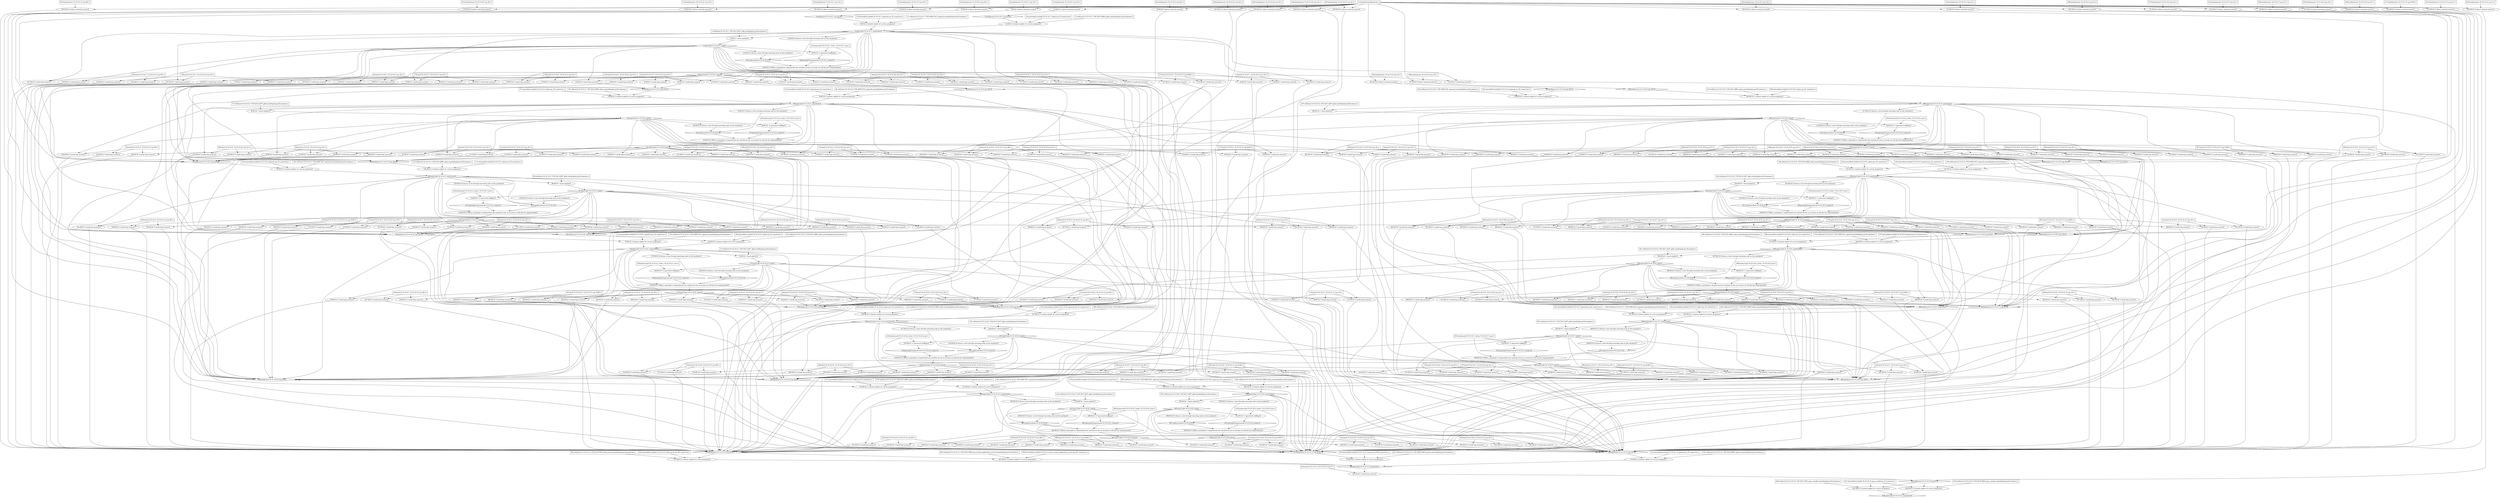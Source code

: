 digraph G {
	1 [label="1:execCode('10.10.10.1',root):0",shape=diamond];
	2 [label="2:RULE 1 (local exploit):0",shape=ellipse];
	3 [label="3:vulExists('10.10.10.1','CVE-2013-2207',glibc,localExploit,privEscalation):1",shape=box];
	4 [label="4:execCode('10.10.10.1',someUser):0",shape=diamond];
	5 [label="5:RULE 2 (remote exploit of a server program):0",shape=ellipse];
	6 [label="6:netAccess('10.10.10.1',tcp,'22'):0",shape=diamond];
	7 [label="7:RULE 6 (direct network access):0",shape=ellipse];
	8 [label="8:hacl(internet,'10.10.10.1',tcp,'22'):1",shape=box];
	9 [label="9:attackerLocated(internet):1",shape=box];
	10 [label="10:networkServiceInfo('10.10.10.1',openssh,tcp,'22',someUser):1",shape=box];
	11 [label="11:vulExists('10.10.10.1','CVE-2008-5161',openssh,remoteExploit,privEscalation):1",shape=box];
	12 [label="12:RULE 2 (remote exploit of a server program):0",shape=ellipse];
	13 [label="13:netAccess('10.10.10.1',tcp,'25'):0",shape=diamond];
	14 [label="14:RULE 6 (direct network access):0",shape=ellipse];
	15 [label="15:hacl(internet,'10.10.10.1',tcp,'25'):1",shape=box];
	16 [label="16:networkServiceInfo('10.10.10.1',safari,tcp,'25',someUser):1",shape=box];
	17 [label="17:vulExists('10.10.10.1','CVE-2015-2808',safari,remoteExploit,privEscalation):1",shape=box];
	18 [label="18:execCode('10.10.10.1',user):0",shape=diamond];
	19 [label="19:RULE 0 (When a principal is compromised any machine he has an account on will also be compromised):0",shape=ellipse];
	20 [label="20:canAccessHost('10.10.10.1'):0",shape=diamond];
	21 [label="21:RULE 8 (Access a host through executing code on the machine):0",shape=ellipse];
	22 [label="22:RULE 8 (Access a host through executing code on the machine):0",shape=ellipse];
	23 [label="23:hasAccount('10.10.10.1_victim','10.10.10.1',user):1",shape=box];
	24 [label="24:principalCompromised('10.10.10.1_victim'):0",shape=diamond];
	25 [label="25:RULE 11 (password sniffing):0",shape=ellipse];
	26 [label="26:execCode('10.10.10.13',someUser):0",shape=diamond];
	27 [label="27:RULE 2 (remote exploit of a server program):0",shape=ellipse];
	28 [label="28:netAccess('10.10.10.13',tcp,'25'):0",shape=diamond];
	29 [label="29:RULE 5 (multi-hop access):0",shape=ellipse];
	30 [label="30:hacl('10.10.10.1','10.10.10.13',tcp,'25'):1",shape=box];
	31 [label="31:RULE 5 (multi-hop access):0",shape=ellipse];
	32 [label="32:RULE 5 (multi-hop access):0",shape=ellipse];
	33 [label="33:RULE 5 (multi-hop access):0",shape=ellipse];
	34 [label="34:hacl('10.10.10.2','10.10.10.13',tcp,'25'):1",shape=box];
	35 [label="35:execCode('10.10.10.2',root):0",shape=diamond];
	36 [label="36:RULE 1 (local exploit):0",shape=ellipse];
	37 [label="37:vulExists('10.10.10.2','CVE-2013-2207',glibc,localExploit,privEscalation):1",shape=box];
	38 [label="38:execCode('10.10.10.2',someUser):0",shape=diamond];
	39 [label="39:RULE 2 (remote exploit of a server program):0",shape=ellipse];
	40 [label="40:netAccess('10.10.10.2',tcp,'22'):0",shape=diamond];
	41 [label="41:RULE 5 (multi-hop access):0",shape=ellipse];
	42 [label="42:hacl('10.10.10.1','10.10.10.2',tcp,'22'):1",shape=box];
	43 [label="43:RULE 5 (multi-hop access):0",shape=ellipse];
	44 [label="44:RULE 5 (multi-hop access):0",shape=ellipse];
	45 [label="45:RULE 6 (direct network access):0",shape=ellipse];
	46 [label="46:hacl(internet,'10.10.10.2',tcp,'22'):1",shape=box];
	47 [label="47:networkServiceInfo('10.10.10.2',openssh,tcp,'22',someUser):1",shape=box];
	48 [label="48:vulExists('10.10.10.2','CVE-2008-5161',openssh,remoteExploit,privEscalation):1",shape=box];
	49 [label="49:RULE 2 (remote exploit of a server program):0",shape=ellipse];
	50 [label="50:netAccess('10.10.10.2',tcp,'25'):0",shape=diamond];
	51 [label="51:RULE 5 (multi-hop access):0",shape=ellipse];
	52 [label="52:hacl('10.10.10.1','10.10.10.2',tcp,'25'):1",shape=box];
	53 [label="53:RULE 5 (multi-hop access):0",shape=ellipse];
	54 [label="54:RULE 5 (multi-hop access):0",shape=ellipse];
	55 [label="55:RULE 6 (direct network access):0",shape=ellipse];
	56 [label="56:hacl(internet,'10.10.10.2',tcp,'25'):1",shape=box];
	57 [label="57:networkServiceInfo('10.10.10.2',safari,tcp,'25',someUser):1",shape=box];
	58 [label="58:vulExists('10.10.10.2','CVE-2015-2808',safari,remoteExploit,privEscalation):1",shape=box];
	59 [label="59:RULE 5 (multi-hop access):0",shape=ellipse];
	60 [label="60:RULE 5 (multi-hop access):0",shape=ellipse];
	61 [label="61:execCode('10.10.10.2',user):0",shape=diamond];
	62 [label="62:RULE 0 (When a principal is compromised any machine he has an account on will also be compromised):0",shape=ellipse];
	63 [label="63:canAccessHost('10.10.10.2'):0",shape=diamond];
	64 [label="64:RULE 8 (Access a host through executing code on the machine):0",shape=ellipse];
	65 [label="65:RULE 8 (Access a host through executing code on the machine):0",shape=ellipse];
	66 [label="66:hasAccount('10.10.10.2_victim','10.10.10.2',user):1",shape=box];
	67 [label="67:principalCompromised('10.10.10.2_victim'):0",shape=diamond];
	68 [label="68:RULE 11 (password sniffing):0",shape=ellipse];
	69 [label="69:RULE 5 (multi-hop access):0",shape=ellipse];
	70 [label="70:hacl('10.10.10.21','10.10.10.13',tcp,'25'):1",shape=box];
	71 [label="71:execCode('10.10.10.21',root):0",shape=diamond];
	72 [label="72:RULE 1 (local exploit):0",shape=ellipse];
	73 [label="73:vulExists('10.10.10.21','CVE-2013-2207',glibc,localExploit,privEscalation):1",shape=box];
	74 [label="74:execCode('10.10.10.21',someUser):0",shape=diamond];
	75 [label="75:RULE 2 (remote exploit of a server program):0",shape=ellipse];
	76 [label="76:netAccess('10.10.10.21',tcp,'22'):0",shape=diamond];
	77 [label="77:RULE 5 (multi-hop access):0",shape=ellipse];
	78 [label="78:hacl('10.10.10.1','10.10.10.21',tcp,'22'):1",shape=box];
	79 [label="79:RULE 5 (multi-hop access):0",shape=ellipse];
	80 [label="80:RULE 5 (multi-hop access):0",shape=ellipse];
	81 [label="81:RULE 5 (multi-hop access):0",shape=ellipse];
	82 [label="82:hacl('10.10.10.2','10.10.10.21',tcp,'22'):1",shape=box];
	83 [label="83:RULE 5 (multi-hop access):0",shape=ellipse];
	84 [label="84:RULE 5 (multi-hop access):0",shape=ellipse];
	85 [label="85:RULE 5 (multi-hop access):0",shape=ellipse];
	86 [label="86:hacl('10.10.10.3','10.10.10.21',tcp,'22'):1",shape=box];
	87 [label="87:execCode('10.10.10.3',root):0",shape=diamond];
	88 [label="88:RULE 1 (local exploit):0",shape=ellipse];
	89 [label="89:vulExists('10.10.10.3','CVE-2013-2207',glibc,localExploit,privEscalation):1",shape=box];
	90 [label="90:execCode('10.10.10.3',someUser):0",shape=diamond];
	91 [label="91:RULE 2 (remote exploit of a server program):0",shape=ellipse];
	92 [label="92:netAccess('10.10.10.3',tcp,'22'):0",shape=diamond];
	93 [label="93:RULE 5 (multi-hop access):0",shape=ellipse];
	94 [label="94:hacl('10.10.10.1','10.10.10.3',tcp,'22'):1",shape=box];
	95 [label="95:RULE 5 (multi-hop access):0",shape=ellipse];
	96 [label="96:RULE 5 (multi-hop access):0",shape=ellipse];
	97 [label="97:RULE 5 (multi-hop access):0",shape=ellipse];
	98 [label="98:hacl('10.10.10.2','10.10.10.3',tcp,'22'):1",shape=box];
	99 [label="99:RULE 5 (multi-hop access):0",shape=ellipse];
	100 [label="100:RULE 5 (multi-hop access):0",shape=ellipse];
	101 [label="101:RULE 6 (direct network access):0",shape=ellipse];
	102 [label="102:hacl(internet,'10.10.10.3',tcp,'22'):1",shape=box];
	103 [label="103:networkServiceInfo('10.10.10.3',openssh,tcp,'22',someUser):1",shape=box];
	104 [label="104:vulExists('10.10.10.3','CVE-2008-5161',openssh,remoteExploit,privEscalation):1",shape=box];
	105 [label="105:RULE 2 (remote exploit of a server program):0",shape=ellipse];
	106 [label="106:netAccess('10.10.10.3',tcp,'25'):0",shape=diamond];
	107 [label="107:RULE 5 (multi-hop access):0",shape=ellipse];
	108 [label="108:hacl('10.10.10.1','10.10.10.3',tcp,'25'):1",shape=box];
	109 [label="109:RULE 5 (multi-hop access):0",shape=ellipse];
	110 [label="110:RULE 5 (multi-hop access):0",shape=ellipse];
	111 [label="111:RULE 5 (multi-hop access):0",shape=ellipse];
	112 [label="112:hacl('10.10.10.2','10.10.10.3',tcp,'25'):1",shape=box];
	113 [label="113:RULE 5 (multi-hop access):0",shape=ellipse];
	114 [label="114:RULE 5 (multi-hop access):0",shape=ellipse];
	115 [label="115:RULE 6 (direct network access):0",shape=ellipse];
	116 [label="116:hacl(internet,'10.10.10.3',tcp,'25'):1",shape=box];
	117 [label="117:networkServiceInfo('10.10.10.3',safari,tcp,'25',someUser):1",shape=box];
	118 [label="118:vulExists('10.10.10.3','CVE-2015-2808',safari,remoteExploit,privEscalation):1",shape=box];
	119 [label="119:RULE 5 (multi-hop access):0",shape=ellipse];
	120 [label="120:RULE 5 (multi-hop access):0",shape=ellipse];
	121 [label="121:execCode('10.10.10.3',user):0",shape=diamond];
	122 [label="122:RULE 0 (When a principal is compromised any machine he has an account on will also be compromised):0",shape=ellipse];
	123 [label="123:canAccessHost('10.10.10.3'):0",shape=diamond];
	124 [label="124:RULE 8 (Access a host through executing code on the machine):0",shape=ellipse];
	125 [label="125:RULE 8 (Access a host through executing code on the machine):0",shape=ellipse];
	126 [label="126:hasAccount('10.10.10.3_victim','10.10.10.3',user):1",shape=box];
	127 [label="127:principalCompromised('10.10.10.3_victim'):0",shape=diamond];
	128 [label="128:RULE 11 (password sniffing):0",shape=ellipse];
	129 [label="129:RULE 6 (direct network access):0",shape=ellipse];
	130 [label="130:hacl(internet,'10.10.10.21',tcp,'22'):1",shape=box];
	131 [label="131:networkServiceInfo('10.10.10.21',openssh,tcp,'22',someUser):1",shape=box];
	132 [label="132:vulExists('10.10.10.21','CVE-2008-5161',openssh,remoteExploit,privEscalation):1",shape=box];
	133 [label="133:RULE 2 (remote exploit of a server program):0",shape=ellipse];
	134 [label="134:netAccess('10.10.10.21',tcp,'25'):0",shape=diamond];
	135 [label="135:RULE 5 (multi-hop access):0",shape=ellipse];
	136 [label="136:hacl('10.10.10.1','10.10.10.21',tcp,'25'):1",shape=box];
	137 [label="137:RULE 5 (multi-hop access):0",shape=ellipse];
	138 [label="138:RULE 5 (multi-hop access):0",shape=ellipse];
	139 [label="139:RULE 5 (multi-hop access):0",shape=ellipse];
	140 [label="140:hacl('10.10.10.2','10.10.10.21',tcp,'25'):1",shape=box];
	141 [label="141:RULE 5 (multi-hop access):0",shape=ellipse];
	142 [label="142:RULE 5 (multi-hop access):0",shape=ellipse];
	143 [label="143:RULE 5 (multi-hop access):0",shape=ellipse];
	144 [label="144:hacl('10.10.10.3','10.10.10.21',tcp,'25'):1",shape=box];
	145 [label="145:RULE 5 (multi-hop access):0",shape=ellipse];
	146 [label="146:RULE 5 (multi-hop access):0",shape=ellipse];
	147 [label="147:RULE 6 (direct network access):0",shape=ellipse];
	148 [label="148:hacl(internet,'10.10.10.21',tcp,'25'):1",shape=box];
	149 [label="149:networkServiceInfo('10.10.10.21',safari,tcp,'25',someUser):1",shape=box];
	150 [label="150:vulExists('10.10.10.21','CVE-2015-2808',safari,remoteExploit,privEscalation):1",shape=box];
	151 [label="151:RULE 5 (multi-hop access):0",shape=ellipse];
	152 [label="152:RULE 5 (multi-hop access):0",shape=ellipse];
	153 [label="153:execCode('10.10.10.21',user):0",shape=diamond];
	154 [label="154:RULE 0 (When a principal is compromised any machine he has an account on will also be compromised):0",shape=ellipse];
	155 [label="155:canAccessHost('10.10.10.21'):0",shape=diamond];
	156 [label="156:RULE 8 (Access a host through executing code on the machine):0",shape=ellipse];
	157 [label="157:RULE 8 (Access a host through executing code on the machine):0",shape=ellipse];
	158 [label="158:hasAccount('10.10.10.21_victim','10.10.10.21',user):1",shape=box];
	159 [label="159:principalCompromised('10.10.10.21_victim'):0",shape=diamond];
	160 [label="160:RULE 11 (password sniffing):0",shape=ellipse];
	161 [label="161:RULE 5 (multi-hop access):0",shape=ellipse];
	162 [label="162:hacl('10.10.10.22','10.10.10.13',tcp,'25'):1",shape=box];
	163 [label="163:execCode('10.10.10.22',root):0",shape=diamond];
	164 [label="164:RULE 1 (local exploit):0",shape=ellipse];
	165 [label="165:vulExists('10.10.10.22','CVE-2013-2207',glibc,localExploit,privEscalation):1",shape=box];
	166 [label="166:execCode('10.10.10.22',someUser):0",shape=diamond];
	167 [label="167:RULE 2 (remote exploit of a server program):0",shape=ellipse];
	168 [label="168:netAccess('10.10.10.22',tcp,'22'):0",shape=diamond];
	169 [label="169:RULE 5 (multi-hop access):0",shape=ellipse];
	170 [label="170:hacl('10.10.10.1','10.10.10.22',tcp,'22'):1",shape=box];
	171 [label="171:RULE 5 (multi-hop access):0",shape=ellipse];
	172 [label="172:RULE 5 (multi-hop access):0",shape=ellipse];
	173 [label="173:RULE 5 (multi-hop access):0",shape=ellipse];
	174 [label="174:hacl('10.10.10.2','10.10.10.22',tcp,'22'):1",shape=box];
	175 [label="175:RULE 5 (multi-hop access):0",shape=ellipse];
	176 [label="176:RULE 5 (multi-hop access):0",shape=ellipse];
	177 [label="177:RULE 5 (multi-hop access):0",shape=ellipse];
	178 [label="178:hacl('10.10.10.21','10.10.10.22',tcp,'22'):1",shape=box];
	179 [label="179:RULE 5 (multi-hop access):0",shape=ellipse];
	180 [label="180:RULE 5 (multi-hop access):0",shape=ellipse];
	181 [label="181:RULE 5 (multi-hop access):0",shape=ellipse];
	182 [label="182:hacl('10.10.10.3','10.10.10.22',tcp,'22'):1",shape=box];
	183 [label="183:RULE 5 (multi-hop access):0",shape=ellipse];
	184 [label="184:RULE 5 (multi-hop access):0",shape=ellipse];
	185 [label="185:RULE 6 (direct network access):0",shape=ellipse];
	186 [label="186:hacl(internet,'10.10.10.22',tcp,'22'):1",shape=box];
	187 [label="187:networkServiceInfo('10.10.10.22',openssh,tcp,'22',someUser):1",shape=box];
	188 [label="188:vulExists('10.10.10.22','CVE-2008-5161',openssh,remoteExploit,privEscalation):1",shape=box];
	189 [label="189:RULE 2 (remote exploit of a server program):0",shape=ellipse];
	190 [label="190:netAccess('10.10.10.22',tcp,'25'):0",shape=diamond];
	191 [label="191:RULE 5 (multi-hop access):0",shape=ellipse];
	192 [label="192:hacl('10.10.10.1','10.10.10.22',tcp,'25'):1",shape=box];
	193 [label="193:RULE 5 (multi-hop access):0",shape=ellipse];
	194 [label="194:RULE 5 (multi-hop access):0",shape=ellipse];
	195 [label="195:RULE 5 (multi-hop access):0",shape=ellipse];
	196 [label="196:hacl('10.10.10.2','10.10.10.22',tcp,'25'):1",shape=box];
	197 [label="197:RULE 5 (multi-hop access):0",shape=ellipse];
	198 [label="198:RULE 5 (multi-hop access):0",shape=ellipse];
	199 [label="199:RULE 5 (multi-hop access):0",shape=ellipse];
	200 [label="200:hacl('10.10.10.21','10.10.10.22',tcp,'25'):1",shape=box];
	201 [label="201:RULE 5 (multi-hop access):0",shape=ellipse];
	202 [label="202:RULE 5 (multi-hop access):0",shape=ellipse];
	203 [label="203:RULE 5 (multi-hop access):0",shape=ellipse];
	204 [label="204:hacl('10.10.10.3','10.10.10.22',tcp,'25'):1",shape=box];
	205 [label="205:RULE 5 (multi-hop access):0",shape=ellipse];
	206 [label="206:RULE 5 (multi-hop access):0",shape=ellipse];
	207 [label="207:RULE 6 (direct network access):0",shape=ellipse];
	208 [label="208:hacl(internet,'10.10.10.22',tcp,'25'):1",shape=box];
	209 [label="209:networkServiceInfo('10.10.10.22',safari,tcp,'25',someUser):1",shape=box];
	210 [label="210:vulExists('10.10.10.22','CVE-2015-2808',safari,remoteExploit,privEscalation):1",shape=box];
	211 [label="211:RULE 5 (multi-hop access):0",shape=ellipse];
	212 [label="212:RULE 5 (multi-hop access):0",shape=ellipse];
	213 [label="213:execCode('10.10.10.22',user):0",shape=diamond];
	214 [label="214:RULE 0 (When a principal is compromised any machine he has an account on will also be compromised):0",shape=ellipse];
	215 [label="215:canAccessHost('10.10.10.22'):0",shape=diamond];
	216 [label="216:RULE 8 (Access a host through executing code on the machine):0",shape=ellipse];
	217 [label="217:RULE 8 (Access a host through executing code on the machine):0",shape=ellipse];
	218 [label="218:hasAccount('10.10.10.22_victim','10.10.10.22',user):1",shape=box];
	219 [label="219:principalCompromised('10.10.10.22_victim'):0",shape=diamond];
	220 [label="220:RULE 11 (password sniffing):0",shape=ellipse];
	221 [label="221:RULE 5 (multi-hop access):0",shape=ellipse];
	222 [label="222:hacl('10.10.10.23','10.10.10.13',tcp,'25'):1",shape=box];
	223 [label="223:execCode('10.10.10.23',root):0",shape=diamond];
	224 [label="224:RULE 1 (local exploit):0",shape=ellipse];
	225 [label="225:vulExists('10.10.10.23','CVE-2013-2207',glibc,localExploit,privEscalation):1",shape=box];
	226 [label="226:execCode('10.10.10.23',someUser):0",shape=diamond];
	227 [label="227:RULE 2 (remote exploit of a server program):0",shape=ellipse];
	228 [label="228:netAccess('10.10.10.23',tcp,'22'):0",shape=diamond];
	229 [label="229:RULE 5 (multi-hop access):0",shape=ellipse];
	230 [label="230:hacl('10.10.10.1','10.10.10.23',tcp,'22'):1",shape=box];
	231 [label="231:RULE 5 (multi-hop access):0",shape=ellipse];
	232 [label="232:RULE 5 (multi-hop access):0",shape=ellipse];
	233 [label="233:RULE 5 (multi-hop access):0",shape=ellipse];
	234 [label="234:hacl('10.10.10.2','10.10.10.23',tcp,'22'):1",shape=box];
	235 [label="235:RULE 5 (multi-hop access):0",shape=ellipse];
	236 [label="236:RULE 5 (multi-hop access):0",shape=ellipse];
	237 [label="237:RULE 5 (multi-hop access):0",shape=ellipse];
	238 [label="238:hacl('10.10.10.21','10.10.10.23',tcp,'22'):1",shape=box];
	239 [label="239:RULE 5 (multi-hop access):0",shape=ellipse];
	240 [label="240:RULE 5 (multi-hop access):0",shape=ellipse];
	241 [label="241:RULE 5 (multi-hop access):0",shape=ellipse];
	242 [label="242:hacl('10.10.10.22','10.10.10.23',tcp,'22'):1",shape=box];
	243 [label="243:RULE 5 (multi-hop access):0",shape=ellipse];
	244 [label="244:RULE 5 (multi-hop access):0",shape=ellipse];
	245 [label="245:RULE 5 (multi-hop access):0",shape=ellipse];
	246 [label="246:hacl('10.10.10.3','10.10.10.23',tcp,'22'):1",shape=box];
	247 [label="247:RULE 5 (multi-hop access):0",shape=ellipse];
	248 [label="248:RULE 5 (multi-hop access):0",shape=ellipse];
	249 [label="249:RULE 6 (direct network access):0",shape=ellipse];
	250 [label="250:hacl(internet,'10.10.10.23',tcp,'22'):1",shape=box];
	251 [label="251:networkServiceInfo('10.10.10.23',openssh,tcp,'22',someUser):1",shape=box];
	252 [label="252:vulExists('10.10.10.23','CVE-2008-5161',openssh,remoteExploit,privEscalation):1",shape=box];
	253 [label="253:RULE 2 (remote exploit of a server program):0",shape=ellipse];
	254 [label="254:netAccess('10.10.10.23',tcp,'25'):0",shape=diamond];
	255 [label="255:RULE 5 (multi-hop access):0",shape=ellipse];
	256 [label="256:hacl('10.10.10.1','10.10.10.23',tcp,'25'):1",shape=box];
	257 [label="257:RULE 5 (multi-hop access):0",shape=ellipse];
	258 [label="258:RULE 5 (multi-hop access):0",shape=ellipse];
	259 [label="259:RULE 5 (multi-hop access):0",shape=ellipse];
	260 [label="260:hacl('10.10.10.2','10.10.10.23',tcp,'25'):1",shape=box];
	261 [label="261:RULE 5 (multi-hop access):0",shape=ellipse];
	262 [label="262:RULE 5 (multi-hop access):0",shape=ellipse];
	263 [label="263:RULE 5 (multi-hop access):0",shape=ellipse];
	264 [label="264:hacl('10.10.10.21','10.10.10.23',tcp,'25'):1",shape=box];
	265 [label="265:RULE 5 (multi-hop access):0",shape=ellipse];
	266 [label="266:RULE 5 (multi-hop access):0",shape=ellipse];
	267 [label="267:RULE 5 (multi-hop access):0",shape=ellipse];
	268 [label="268:hacl('10.10.10.22','10.10.10.23',tcp,'25'):1",shape=box];
	269 [label="269:RULE 5 (multi-hop access):0",shape=ellipse];
	270 [label="270:RULE 5 (multi-hop access):0",shape=ellipse];
	271 [label="271:RULE 5 (multi-hop access):0",shape=ellipse];
	272 [label="272:hacl('10.10.10.3','10.10.10.23',tcp,'25'):1",shape=box];
	273 [label="273:RULE 5 (multi-hop access):0",shape=ellipse];
	274 [label="274:RULE 5 (multi-hop access):0",shape=ellipse];
	275 [label="275:RULE 6 (direct network access):0",shape=ellipse];
	276 [label="276:hacl(internet,'10.10.10.23',tcp,'25'):1",shape=box];
	277 [label="277:networkServiceInfo('10.10.10.23',safari,tcp,'25',someUser):1",shape=box];
	278 [label="278:vulExists('10.10.10.23','CVE-2015-2808',safari,remoteExploit,privEscalation):1",shape=box];
	279 [label="279:RULE 5 (multi-hop access):0",shape=ellipse];
	280 [label="280:RULE 5 (multi-hop access):0",shape=ellipse];
	281 [label="281:execCode('10.10.10.23',user):0",shape=diamond];
	282 [label="282:RULE 0 (When a principal is compromised any machine he has an account on will also be compromised):0",shape=ellipse];
	283 [label="283:canAccessHost('10.10.10.23'):0",shape=diamond];
	284 [label="284:RULE 8 (Access a host through executing code on the machine):0",shape=ellipse];
	285 [label="285:RULE 8 (Access a host through executing code on the machine):0",shape=ellipse];
	286 [label="286:hasAccount('10.10.10.23_victim','10.10.10.23',user):1",shape=box];
	287 [label="287:principalCompromised('10.10.10.23_victim'):0",shape=diamond];
	288 [label="288:RULE 11 (password sniffing):0",shape=ellipse];
	289 [label="289:RULE 5 (multi-hop access):0",shape=ellipse];
	290 [label="290:hacl('10.10.10.3','10.10.10.13',tcp,'25'):1",shape=box];
	291 [label="291:RULE 5 (multi-hop access):0",shape=ellipse];
	292 [label="292:RULE 5 (multi-hop access):0",shape=ellipse];
	293 [label="293:RULE 5 (multi-hop access):0",shape=ellipse];
	294 [label="294:hacl('10.10.10.4','10.10.10.13',tcp,'25'):1",shape=box];
	295 [label="295:execCode('10.10.10.4',root):0",shape=diamond];
	296 [label="296:RULE 1 (local exploit):0",shape=ellipse];
	297 [label="297:vulExists('10.10.10.4','CVE-2013-2207',glibc,localExploit,privEscalation):1",shape=box];
	298 [label="298:execCode('10.10.10.4',someUser):0",shape=diamond];
	299 [label="299:RULE 2 (remote exploit of a server program):0",shape=ellipse];
	300 [label="300:netAccess('10.10.10.4',tcp,'22'):0",shape=diamond];
	301 [label="301:RULE 6 (direct network access):0",shape=ellipse];
	302 [label="302:hacl(internet,'10.10.10.4',tcp,'22'):1",shape=box];
	303 [label="303:networkServiceInfo('10.10.10.4',openssh,tcp,'22',someUser):1",shape=box];
	304 [label="304:vulExists('10.10.10.4','CVE-2008-5161',openssh,remoteExploit,privEscalation):1",shape=box];
	305 [label="305:RULE 2 (remote exploit of a server program):0",shape=ellipse];
	306 [label="306:netAccess('10.10.10.4',tcp,'25'):0",shape=diamond];
	307 [label="307:RULE 6 (direct network access):0",shape=ellipse];
	308 [label="308:hacl(internet,'10.10.10.4',tcp,'25'):1",shape=box];
	309 [label="309:networkServiceInfo('10.10.10.4',safari,tcp,'25',someUser):1",shape=box];
	310 [label="310:vulExists('10.10.10.4','CVE-2015-2808',safari,remoteExploit,privEscalation):1",shape=box];
	311 [label="311:RULE 5 (multi-hop access):0",shape=ellipse];
	312 [label="312:RULE 5 (multi-hop access):0",shape=ellipse];
	313 [label="313:execCode('10.10.10.4',user):0",shape=diamond];
	314 [label="314:RULE 0 (When a principal is compromised any machine he has an account on will also be compromised):0",shape=ellipse];
	315 [label="315:canAccessHost('10.10.10.4'):0",shape=diamond];
	316 [label="316:RULE 8 (Access a host through executing code on the machine):0",shape=ellipse];
	317 [label="317:RULE 8 (Access a host through executing code on the machine):0",shape=ellipse];
	318 [label="318:hasAccount('10.10.10.4_victim','10.10.10.4',user):1",shape=box];
	319 [label="319:principalCompromised('10.10.10.4_victim'):0",shape=diamond];
	320 [label="320:RULE 11 (password sniffing):0",shape=ellipse];
	321 [label="321:RULE 5 (multi-hop access):0",shape=ellipse];
	322 [label="322:hacl('10.10.10.5','10.10.10.13',tcp,'25'):1",shape=box];
	323 [label="323:execCode('10.10.10.5',root):0",shape=diamond];
	324 [label="324:RULE 1 (local exploit):0",shape=ellipse];
	325 [label="325:vulExists('10.10.10.5','CVE-2013-2207',glibc,localExploit,privEscalation):1",shape=box];
	326 [label="326:execCode('10.10.10.5',someUser):0",shape=diamond];
	327 [label="327:RULE 2 (remote exploit of a server program):0",shape=ellipse];
	328 [label="328:netAccess('10.10.10.5',tcp,'22'):0",shape=diamond];
	329 [label="329:RULE 5 (multi-hop access):0",shape=ellipse];
	330 [label="330:hacl('10.10.10.4','10.10.10.5',tcp,'22'):1",shape=box];
	331 [label="331:RULE 5 (multi-hop access):0",shape=ellipse];
	332 [label="332:RULE 5 (multi-hop access):0",shape=ellipse];
	333 [label="333:RULE 6 (direct network access):0",shape=ellipse];
	334 [label="334:hacl(internet,'10.10.10.5',tcp,'22'):1",shape=box];
	335 [label="335:networkServiceInfo('10.10.10.5',openssh,tcp,'22',someUser):1",shape=box];
	336 [label="336:vulExists('10.10.10.5','CVE-2008-5161',openssh,remoteExploit,privEscalation):1",shape=box];
	337 [label="337:RULE 2 (remote exploit of a server program):0",shape=ellipse];
	338 [label="338:netAccess('10.10.10.5',tcp,'25'):0",shape=diamond];
	339 [label="339:RULE 5 (multi-hop access):0",shape=ellipse];
	340 [label="340:hacl('10.10.10.4','10.10.10.5',tcp,'25'):1",shape=box];
	341 [label="341:RULE 5 (multi-hop access):0",shape=ellipse];
	342 [label="342:RULE 5 (multi-hop access):0",shape=ellipse];
	343 [label="343:RULE 6 (direct network access):0",shape=ellipse];
	344 [label="344:hacl(internet,'10.10.10.5',tcp,'25'):1",shape=box];
	345 [label="345:networkServiceInfo('10.10.10.5',safari,tcp,'25',someUser):1",shape=box];
	346 [label="346:vulExists('10.10.10.5','CVE-2015-2808',safari,remoteExploit,privEscalation):1",shape=box];
	347 [label="347:RULE 5 (multi-hop access):0",shape=ellipse];
	348 [label="348:RULE 5 (multi-hop access):0",shape=ellipse];
	349 [label="349:execCode('10.10.10.5',user):0",shape=diamond];
	350 [label="350:RULE 0 (When a principal is compromised any machine he has an account on will also be compromised):0",shape=ellipse];
	351 [label="351:canAccessHost('10.10.10.5'):0",shape=diamond];
	352 [label="352:RULE 8 (Access a host through executing code on the machine):0",shape=ellipse];
	353 [label="353:RULE 8 (Access a host through executing code on the machine):0",shape=ellipse];
	354 [label="354:hasAccount('10.10.10.5_victim','10.10.10.5',user):1",shape=box];
	355 [label="355:principalCompromised('10.10.10.5_victim'):0",shape=diamond];
	356 [label="356:RULE 11 (password sniffing):0",shape=ellipse];
	357 [label="357:RULE 5 (multi-hop access):0",shape=ellipse];
	358 [label="358:hacl('10.10.10.6','10.10.10.13',tcp,'25'):1",shape=box];
	359 [label="359:execCode('10.10.10.6',root):0",shape=diamond];
	360 [label="360:RULE 1 (local exploit):0",shape=ellipse];
	361 [label="361:vulExists('10.10.10.6','CVE-2013-2207',glibc,localExploit,privEscalation):1",shape=box];
	362 [label="362:execCode('10.10.10.6',someUser):0",shape=diamond];
	363 [label="363:RULE 2 (remote exploit of a server program):0",shape=ellipse];
	364 [label="364:netAccess('10.10.10.6',tcp,'22'):0",shape=diamond];
	365 [label="365:RULE 5 (multi-hop access):0",shape=ellipse];
	366 [label="366:hacl('10.10.10.4','10.10.10.6',tcp,'22'):1",shape=box];
	367 [label="367:RULE 5 (multi-hop access):0",shape=ellipse];
	368 [label="368:RULE 5 (multi-hop access):0",shape=ellipse];
	369 [label="369:RULE 5 (multi-hop access):0",shape=ellipse];
	370 [label="370:hacl('10.10.10.5','10.10.10.6',tcp,'22'):1",shape=box];
	371 [label="371:RULE 5 (multi-hop access):0",shape=ellipse];
	372 [label="372:RULE 5 (multi-hop access):0",shape=ellipse];
	373 [label="373:RULE 6 (direct network access):0",shape=ellipse];
	374 [label="374:hacl(internet,'10.10.10.6',tcp,'22'):1",shape=box];
	375 [label="375:networkServiceInfo('10.10.10.6',openssh,tcp,'22',someUser):1",shape=box];
	376 [label="376:vulExists('10.10.10.6','CVE-2008-5161',openssh,remoteExploit,privEscalation):1",shape=box];
	377 [label="377:RULE 2 (remote exploit of a server program):0",shape=ellipse];
	378 [label="378:netAccess('10.10.10.6',tcp,'25'):0",shape=diamond];
	379 [label="379:RULE 5 (multi-hop access):0",shape=ellipse];
	380 [label="380:hacl('10.10.10.4','10.10.10.6',tcp,'25'):1",shape=box];
	381 [label="381:RULE 5 (multi-hop access):0",shape=ellipse];
	382 [label="382:RULE 5 (multi-hop access):0",shape=ellipse];
	383 [label="383:RULE 5 (multi-hop access):0",shape=ellipse];
	384 [label="384:hacl('10.10.10.5','10.10.10.6',tcp,'25'):1",shape=box];
	385 [label="385:RULE 5 (multi-hop access):0",shape=ellipse];
	386 [label="386:RULE 5 (multi-hop access):0",shape=ellipse];
	387 [label="387:RULE 6 (direct network access):0",shape=ellipse];
	388 [label="388:hacl(internet,'10.10.10.6',tcp,'25'):1",shape=box];
	389 [label="389:networkServiceInfo('10.10.10.6',safari,tcp,'25',someUser):1",shape=box];
	390 [label="390:vulExists('10.10.10.6','CVE-2015-2808',safari,remoteExploit,privEscalation):1",shape=box];
	391 [label="391:RULE 5 (multi-hop access):0",shape=ellipse];
	392 [label="392:RULE 5 (multi-hop access):0",shape=ellipse];
	393 [label="393:execCode('10.10.10.6',user):0",shape=diamond];
	394 [label="394:RULE 0 (When a principal is compromised any machine he has an account on will also be compromised):0",shape=ellipse];
	395 [label="395:canAccessHost('10.10.10.6'):0",shape=diamond];
	396 [label="396:RULE 8 (Access a host through executing code on the machine):0",shape=ellipse];
	397 [label="397:RULE 8 (Access a host through executing code on the machine):0",shape=ellipse];
	398 [label="398:hasAccount('10.10.10.6_victim','10.10.10.6',user):1",shape=box];
	399 [label="399:principalCompromised('10.10.10.6_victim'):0",shape=diamond];
	400 [label="400:RULE 11 (password sniffing):0",shape=ellipse];
	401 [label="401:RULE 5 (multi-hop access):0",shape=ellipse];
	402 [label="402:hacl('10.10.10.7','10.10.10.13',tcp,'25'):1",shape=box];
	403 [label="403:execCode('10.10.10.7',root):0",shape=diamond];
	404 [label="404:RULE 1 (local exploit):0",shape=ellipse];
	405 [label="405:vulExists('10.10.10.7','CVE-2013-2207',glibc,localExploit,privEscalation):1",shape=box];
	406 [label="406:execCode('10.10.10.7',someUser):0",shape=diamond];
	407 [label="407:RULE 2 (remote exploit of a server program):0",shape=ellipse];
	408 [label="408:netAccess('10.10.10.7',tcp,'22'):0",shape=diamond];
	409 [label="409:RULE 5 (multi-hop access):0",shape=ellipse];
	410 [label="410:hacl('10.10.10.4','10.10.10.7',tcp,'22'):1",shape=box];
	411 [label="411:RULE 5 (multi-hop access):0",shape=ellipse];
	412 [label="412:RULE 5 (multi-hop access):0",shape=ellipse];
	413 [label="413:RULE 5 (multi-hop access):0",shape=ellipse];
	414 [label="414:hacl('10.10.10.5','10.10.10.7',tcp,'22'):1",shape=box];
	415 [label="415:RULE 5 (multi-hop access):0",shape=ellipse];
	416 [label="416:RULE 5 (multi-hop access):0",shape=ellipse];
	417 [label="417:RULE 5 (multi-hop access):0",shape=ellipse];
	418 [label="418:hacl('10.10.10.6','10.10.10.7',tcp,'22'):1",shape=box];
	419 [label="419:RULE 5 (multi-hop access):0",shape=ellipse];
	420 [label="420:RULE 5 (multi-hop access):0",shape=ellipse];
	421 [label="421:RULE 6 (direct network access):0",shape=ellipse];
	422 [label="422:hacl(internet,'10.10.10.7',tcp,'22'):1",shape=box];
	423 [label="423:networkServiceInfo('10.10.10.7',openssh,tcp,'22',someUser):1",shape=box];
	424 [label="424:vulExists('10.10.10.7','CVE-2008-5161',openssh,remoteExploit,privEscalation):1",shape=box];
	425 [label="425:RULE 2 (remote exploit of a server program):0",shape=ellipse];
	426 [label="426:netAccess('10.10.10.7',tcp,'25'):0",shape=diamond];
	427 [label="427:RULE 5 (multi-hop access):0",shape=ellipse];
	428 [label="428:hacl('10.10.10.4','10.10.10.7',tcp,'25'):1",shape=box];
	429 [label="429:RULE 5 (multi-hop access):0",shape=ellipse];
	430 [label="430:RULE 5 (multi-hop access):0",shape=ellipse];
	431 [label="431:RULE 5 (multi-hop access):0",shape=ellipse];
	432 [label="432:hacl('10.10.10.5','10.10.10.7',tcp,'25'):1",shape=box];
	433 [label="433:RULE 5 (multi-hop access):0",shape=ellipse];
	434 [label="434:RULE 5 (multi-hop access):0",shape=ellipse];
	435 [label="435:RULE 5 (multi-hop access):0",shape=ellipse];
	436 [label="436:hacl('10.10.10.6','10.10.10.7',tcp,'25'):1",shape=box];
	437 [label="437:RULE 5 (multi-hop access):0",shape=ellipse];
	438 [label="438:RULE 5 (multi-hop access):0",shape=ellipse];
	439 [label="439:RULE 6 (direct network access):0",shape=ellipse];
	440 [label="440:hacl(internet,'10.10.10.7',tcp,'25'):1",shape=box];
	441 [label="441:networkServiceInfo('10.10.10.7',safari,tcp,'25',someUser):1",shape=box];
	442 [label="442:vulExists('10.10.10.7','CVE-2015-2808',safari,remoteExploit,privEscalation):1",shape=box];
	443 [label="443:RULE 5 (multi-hop access):0",shape=ellipse];
	444 [label="444:RULE 5 (multi-hop access):0",shape=ellipse];
	445 [label="445:execCode('10.10.10.7',user):0",shape=diamond];
	446 [label="446:RULE 0 (When a principal is compromised any machine he has an account on will also be compromised):0",shape=ellipse];
	447 [label="447:canAccessHost('10.10.10.7'):0",shape=diamond];
	448 [label="448:RULE 8 (Access a host through executing code on the machine):0",shape=ellipse];
	449 [label="449:RULE 8 (Access a host through executing code on the machine):0",shape=ellipse];
	450 [label="450:hasAccount('10.10.10.7_victim','10.10.10.7',user):1",shape=box];
	451 [label="451:principalCompromised('10.10.10.7_victim'):0",shape=diamond];
	452 [label="452:RULE 11 (password sniffing):0",shape=ellipse];
	453 [label="453:RULE 5 (multi-hop access):0",shape=ellipse];
	454 [label="454:hacl('10.10.10.8','10.10.10.13',tcp,'25'):1",shape=box];
	455 [label="455:execCode('10.10.10.8',root):0",shape=diamond];
	456 [label="456:RULE 1 (local exploit):0",shape=ellipse];
	457 [label="457:vulExists('10.10.10.8','CVE-2013-2207',glibc,localExploit,privEscalation):1",shape=box];
	458 [label="458:execCode('10.10.10.8',someUser):0",shape=diamond];
	459 [label="459:RULE 2 (remote exploit of a server program):0",shape=ellipse];
	460 [label="460:netAccess('10.10.10.8',tcp,'22'):0",shape=diamond];
	461 [label="461:RULE 5 (multi-hop access):0",shape=ellipse];
	462 [label="462:hacl('10.10.10.4','10.10.10.8',tcp,'22'):1",shape=box];
	463 [label="463:RULE 5 (multi-hop access):0",shape=ellipse];
	464 [label="464:RULE 5 (multi-hop access):0",shape=ellipse];
	465 [label="465:RULE 5 (multi-hop access):0",shape=ellipse];
	466 [label="466:hacl('10.10.10.5','10.10.10.8',tcp,'22'):1",shape=box];
	467 [label="467:RULE 5 (multi-hop access):0",shape=ellipse];
	468 [label="468:RULE 5 (multi-hop access):0",shape=ellipse];
	469 [label="469:RULE 5 (multi-hop access):0",shape=ellipse];
	470 [label="470:hacl('10.10.10.6','10.10.10.8',tcp,'22'):1",shape=box];
	471 [label="471:RULE 5 (multi-hop access):0",shape=ellipse];
	472 [label="472:RULE 5 (multi-hop access):0",shape=ellipse];
	473 [label="473:RULE 5 (multi-hop access):0",shape=ellipse];
	474 [label="474:hacl('10.10.10.7','10.10.10.8',tcp,'22'):1",shape=box];
	475 [label="475:RULE 5 (multi-hop access):0",shape=ellipse];
	476 [label="476:RULE 5 (multi-hop access):0",shape=ellipse];
	477 [label="477:RULE 6 (direct network access):0",shape=ellipse];
	478 [label="478:hacl(internet,'10.10.10.8',tcp,'22'):1",shape=box];
	479 [label="479:networkServiceInfo('10.10.10.8',openssh,tcp,'22',someUser):1",shape=box];
	480 [label="480:vulExists('10.10.10.8','CVE-2008-5161',openssh,remoteExploit,privEscalation):1",shape=box];
	481 [label="481:RULE 2 (remote exploit of a server program):0",shape=ellipse];
	482 [label="482:netAccess('10.10.10.8',tcp,'25'):0",shape=diamond];
	483 [label="483:RULE 5 (multi-hop access):0",shape=ellipse];
	484 [label="484:hacl('10.10.10.4','10.10.10.8',tcp,'25'):1",shape=box];
	485 [label="485:RULE 5 (multi-hop access):0",shape=ellipse];
	486 [label="486:RULE 5 (multi-hop access):0",shape=ellipse];
	487 [label="487:RULE 5 (multi-hop access):0",shape=ellipse];
	488 [label="488:hacl('10.10.10.5','10.10.10.8',tcp,'25'):1",shape=box];
	489 [label="489:RULE 5 (multi-hop access):0",shape=ellipse];
	490 [label="490:RULE 5 (multi-hop access):0",shape=ellipse];
	491 [label="491:RULE 5 (multi-hop access):0",shape=ellipse];
	492 [label="492:hacl('10.10.10.6','10.10.10.8',tcp,'25'):1",shape=box];
	493 [label="493:RULE 5 (multi-hop access):0",shape=ellipse];
	494 [label="494:RULE 5 (multi-hop access):0",shape=ellipse];
	495 [label="495:RULE 5 (multi-hop access):0",shape=ellipse];
	496 [label="496:hacl('10.10.10.7','10.10.10.8',tcp,'25'):1",shape=box];
	497 [label="497:RULE 5 (multi-hop access):0",shape=ellipse];
	498 [label="498:RULE 5 (multi-hop access):0",shape=ellipse];
	499 [label="499:RULE 6 (direct network access):0",shape=ellipse];
	500 [label="500:hacl(internet,'10.10.10.8',tcp,'25'):1",shape=box];
	501 [label="501:networkServiceInfo('10.10.10.8',safari,tcp,'25',someUser):1",shape=box];
	502 [label="502:vulExists('10.10.10.8','CVE-2015-2808',safari,remoteExploit,privEscalation):1",shape=box];
	503 [label="503:RULE 5 (multi-hop access):0",shape=ellipse];
	504 [label="504:RULE 5 (multi-hop access):0",shape=ellipse];
	505 [label="505:execCode('10.10.10.8',user):0",shape=diamond];
	506 [label="506:RULE 0 (When a principal is compromised any machine he has an account on will also be compromised):0",shape=ellipse];
	507 [label="507:canAccessHost('10.10.10.8'):0",shape=diamond];
	508 [label="508:RULE 8 (Access a host through executing code on the machine):0",shape=ellipse];
	509 [label="509:RULE 8 (Access a host through executing code on the machine):0",shape=ellipse];
	510 [label="510:hasAccount('10.10.10.8_victim','10.10.10.8',user):1",shape=box];
	511 [label="511:principalCompromised('10.10.10.8_victim'):0",shape=diamond];
	512 [label="512:RULE 11 (password sniffing):0",shape=ellipse];
	513 [label="513:RULE 6 (direct network access):0",shape=ellipse];
	514 [label="514:hacl(internet,'10.10.10.13',tcp,'25'):1",shape=box];
	515 [label="515:networkServiceInfo('10.10.10.13',openssl,tcp,'25',someUser):1",shape=box];
	516 [label="516:vulExists('10.10.10.13','CVE-2016-0800',openssl,remoteExploit,privEscalation):1",shape=box];
	517 [label="517:RULE 2 (remote exploit of a server program):0",shape=ellipse];
	518 [label="518:netAccess('10.10.10.13',tcp,'80'):0",shape=diamond];
	519 [label="519:RULE 5 (multi-hop access):0",shape=ellipse];
	520 [label="520:hacl('10.10.10.1','10.10.10.13',tcp,'80'):1",shape=box];
	521 [label="521:RULE 5 (multi-hop access):0",shape=ellipse];
	522 [label="522:RULE 5 (multi-hop access):0",shape=ellipse];
	523 [label="523:RULE 5 (multi-hop access):0",shape=ellipse];
	524 [label="524:hacl('10.10.10.2','10.10.10.13',tcp,'80'):1",shape=box];
	525 [label="525:RULE 5 (multi-hop access):0",shape=ellipse];
	526 [label="526:RULE 5 (multi-hop access):0",shape=ellipse];
	527 [label="527:RULE 5 (multi-hop access):0",shape=ellipse];
	528 [label="528:hacl('10.10.10.21','10.10.10.13',tcp,'80'):1",shape=box];
	529 [label="529:RULE 5 (multi-hop access):0",shape=ellipse];
	530 [label="530:RULE 5 (multi-hop access):0",shape=ellipse];
	531 [label="531:RULE 5 (multi-hop access):0",shape=ellipse];
	532 [label="532:hacl('10.10.10.22','10.10.10.13',tcp,'80'):1",shape=box];
	533 [label="533:RULE 5 (multi-hop access):0",shape=ellipse];
	534 [label="534:RULE 5 (multi-hop access):0",shape=ellipse];
	535 [label="535:RULE 5 (multi-hop access):0",shape=ellipse];
	536 [label="536:hacl('10.10.10.23','10.10.10.13',tcp,'80'):1",shape=box];
	537 [label="537:RULE 5 (multi-hop access):0",shape=ellipse];
	538 [label="538:RULE 5 (multi-hop access):0",shape=ellipse];
	539 [label="539:RULE 5 (multi-hop access):0",shape=ellipse];
	540 [label="540:hacl('10.10.10.3','10.10.10.13',tcp,'80'):1",shape=box];
	541 [label="541:RULE 5 (multi-hop access):0",shape=ellipse];
	542 [label="542:RULE 5 (multi-hop access):0",shape=ellipse];
	543 [label="543:RULE 5 (multi-hop access):0",shape=ellipse];
	544 [label="544:hacl('10.10.10.4','10.10.10.13',tcp,'80'):1",shape=box];
	545 [label="545:RULE 5 (multi-hop access):0",shape=ellipse];
	546 [label="546:RULE 5 (multi-hop access):0",shape=ellipse];
	547 [label="547:RULE 5 (multi-hop access):0",shape=ellipse];
	548 [label="548:hacl('10.10.10.5','10.10.10.13',tcp,'80'):1",shape=box];
	549 [label="549:RULE 5 (multi-hop access):0",shape=ellipse];
	550 [label="550:RULE 5 (multi-hop access):0",shape=ellipse];
	551 [label="551:RULE 5 (multi-hop access):0",shape=ellipse];
	552 [label="552:hacl('10.10.10.6','10.10.10.13',tcp,'80'):1",shape=box];
	553 [label="553:RULE 5 (multi-hop access):0",shape=ellipse];
	554 [label="554:RULE 5 (multi-hop access):0",shape=ellipse];
	555 [label="555:RULE 5 (multi-hop access):0",shape=ellipse];
	556 [label="556:hacl('10.10.10.7','10.10.10.13',tcp,'80'):1",shape=box];
	557 [label="557:RULE 5 (multi-hop access):0",shape=ellipse];
	558 [label="558:RULE 5 (multi-hop access):0",shape=ellipse];
	559 [label="559:RULE 5 (multi-hop access):0",shape=ellipse];
	560 [label="560:hacl('10.10.10.8','10.10.10.13',tcp,'80'):1",shape=box];
	561 [label="561:RULE 5 (multi-hop access):0",shape=ellipse];
	562 [label="562:RULE 5 (multi-hop access):0",shape=ellipse];
	563 [label="563:RULE 6 (direct network access):0",shape=ellipse];
	564 [label="564:hacl(internet,'10.10.10.13',tcp,'80'):1",shape=box];
	565 [label="565:networkServiceInfo('10.10.10.13',http_server,tcp,'80',someUser):1",shape=box];
	566 [label="566:vulExists('10.10.10.13','CVE-2012-0053',http_server,remoteExploit,privEscalation):1",shape=box];
	567 [label="567:RULE 2 (remote exploit of a server program):0",shape=ellipse];
	568 [label="568:networkServiceInfo('10.10.10.13',java_system_application_server,tcp,'80',someUser):1",shape=box];
	569 [label="569:vulExists('10.10.10.13','CVE-2010-0386',java_system_application_server,remoteExploit,privEscalation):1",shape=box];
	570 [label="570:RULE 2 (remote exploit of a server program):0",shape=ellipse];
	571 [label="571:netAccess('10.10.10.13',tcp,'8180'):0",shape=diamond];
	572 [label="572:RULE 5 (multi-hop access):0",shape=ellipse];
	573 [label="573:hacl('10.10.10.1','10.10.10.13',tcp,'8180'):1",shape=box];
	574 [label="574:RULE 5 (multi-hop access):0",shape=ellipse];
	575 [label="575:RULE 5 (multi-hop access):0",shape=ellipse];
	576 [label="576:RULE 5 (multi-hop access):0",shape=ellipse];
	577 [label="577:hacl('10.10.10.2','10.10.10.13',tcp,'8180'):1",shape=box];
	578 [label="578:RULE 5 (multi-hop access):0",shape=ellipse];
	579 [label="579:RULE 5 (multi-hop access):0",shape=ellipse];
	580 [label="580:RULE 5 (multi-hop access):0",shape=ellipse];
	581 [label="581:hacl('10.10.10.21','10.10.10.13',tcp,'8180'):1",shape=box];
	582 [label="582:RULE 5 (multi-hop access):0",shape=ellipse];
	583 [label="583:RULE 5 (multi-hop access):0",shape=ellipse];
	584 [label="584:RULE 5 (multi-hop access):0",shape=ellipse];
	585 [label="585:hacl('10.10.10.22','10.10.10.13',tcp,'8180'):1",shape=box];
	586 [label="586:RULE 5 (multi-hop access):0",shape=ellipse];
	587 [label="587:RULE 5 (multi-hop access):0",shape=ellipse];
	588 [label="588:RULE 5 (multi-hop access):0",shape=ellipse];
	589 [label="589:hacl('10.10.10.23','10.10.10.13',tcp,'8180'):1",shape=box];
	590 [label="590:RULE 5 (multi-hop access):0",shape=ellipse];
	591 [label="591:RULE 5 (multi-hop access):0",shape=ellipse];
	592 [label="592:RULE 5 (multi-hop access):0",shape=ellipse];
	593 [label="593:hacl('10.10.10.3','10.10.10.13',tcp,'8180'):1",shape=box];
	594 [label="594:RULE 5 (multi-hop access):0",shape=ellipse];
	595 [label="595:RULE 5 (multi-hop access):0",shape=ellipse];
	596 [label="596:RULE 5 (multi-hop access):0",shape=ellipse];
	597 [label="597:hacl('10.10.10.4','10.10.10.13',tcp,'8180'):1",shape=box];
	598 [label="598:RULE 5 (multi-hop access):0",shape=ellipse];
	599 [label="599:RULE 5 (multi-hop access):0",shape=ellipse];
	600 [label="600:RULE 5 (multi-hop access):0",shape=ellipse];
	601 [label="601:hacl('10.10.10.5','10.10.10.13',tcp,'8180'):1",shape=box];
	602 [label="602:RULE 5 (multi-hop access):0",shape=ellipse];
	603 [label="603:RULE 5 (multi-hop access):0",shape=ellipse];
	604 [label="604:RULE 5 (multi-hop access):0",shape=ellipse];
	605 [label="605:hacl('10.10.10.6','10.10.10.13',tcp,'8180'):1",shape=box];
	606 [label="606:RULE 5 (multi-hop access):0",shape=ellipse];
	607 [label="607:RULE 5 (multi-hop access):0",shape=ellipse];
	608 [label="608:RULE 5 (multi-hop access):0",shape=ellipse];
	609 [label="609:hacl('10.10.10.7','10.10.10.13',tcp,'8180'):1",shape=box];
	610 [label="610:RULE 5 (multi-hop access):0",shape=ellipse];
	611 [label="611:RULE 5 (multi-hop access):0",shape=ellipse];
	612 [label="612:RULE 5 (multi-hop access):0",shape=ellipse];
	613 [label="613:hacl('10.10.10.8','10.10.10.13',tcp,'8180'):1",shape=box];
	614 [label="614:RULE 5 (multi-hop access):0",shape=ellipse];
	615 [label="615:RULE 5 (multi-hop access):0",shape=ellipse];
	616 [label="616:RULE 6 (direct network access):0",shape=ellipse];
	617 [label="617:hacl(internet,'10.10.10.13',tcp,'8180'):1",shape=box];
	618 [label="618:networkServiceInfo('10.10.10.13',tomcat,tcp,'8180',someUser):1",shape=box];
	619 [label="619:vulExists('10.10.10.13','CVE-2009-3548',tomcat,remoteExploit,privEscalation):1",shape=box];
	620 [label="620:execCode('10.10.10.14',someUser):0",shape=diamond];
	621 [label="621:RULE 2 (remote exploit of a server program):0",shape=ellipse];
	622 [label="622:netAccess('10.10.10.14',tcp,'0'):0",shape=diamond];
	623 [label="623:RULE 5 (multi-hop access):0",shape=ellipse];
	624 [label="624:hacl('10.10.10.13','10.10.10.14',tcp,'0'):1",shape=box];
	625 [label="625:RULE 6 (direct network access):0",shape=ellipse];
	626 [label="626:hacl(internet,'10.10.10.14',tcp,'0'):1",shape=box];
	627 [label="627:networkServiceInfo('10.10.10.14',pam_userdb,tcp,'0',someUser):1",shape=box];
	628 [label="628:vulExists('10.10.10.14','CVE-2013-7041',pam_userdb,remoteExploit,privEscalation):1",shape=box];
	629 [label="629:RULE 2 (remote exploit of a server program):0",shape=ellipse];
	630 [label="630:vulExists('10.10.10.14','CVE-2016-6662',pam_userdb,remoteExploit,privEscalation):1",shape=box];
	3 -> 	2;
	8 -> 	7;
	9 -> 	7;
	7 -> 	6;
	6 -> 	5;
	10 -> 	5;
	11 -> 	5;
	5 -> 	4;
	15 -> 	14;
	9 -> 	14;
	14 -> 	13;
	13 -> 	12;
	16 -> 	12;
	17 -> 	12;
	12 -> 	4;
	4 -> 	2;
	2 -> 	1;
	1 -> 	21;
	21 -> 	20;
	4 -> 	22;
	22 -> 	20;
	20 -> 	19;
	23 -> 	19;
	1 -> 	25;
	23 -> 	25;
	25 -> 	24;
	24 -> 	19;
	19 -> 	18;
	30 -> 	29;
	1 -> 	29;
	29 -> 	28;
	30 -> 	31;
	4 -> 	31;
	31 -> 	28;
	30 -> 	32;
	18 -> 	32;
	32 -> 	28;
	34 -> 	33;
	37 -> 	36;
	42 -> 	41;
	1 -> 	41;
	41 -> 	40;
	42 -> 	43;
	4 -> 	43;
	43 -> 	40;
	42 -> 	44;
	18 -> 	44;
	44 -> 	40;
	46 -> 	45;
	9 -> 	45;
	45 -> 	40;
	40 -> 	39;
	47 -> 	39;
	48 -> 	39;
	39 -> 	38;
	52 -> 	51;
	1 -> 	51;
	51 -> 	50;
	52 -> 	53;
	4 -> 	53;
	53 -> 	50;
	52 -> 	54;
	18 -> 	54;
	54 -> 	50;
	56 -> 	55;
	9 -> 	55;
	55 -> 	50;
	50 -> 	49;
	57 -> 	49;
	58 -> 	49;
	49 -> 	38;
	38 -> 	36;
	36 -> 	35;
	35 -> 	33;
	33 -> 	28;
	34 -> 	59;
	38 -> 	59;
	59 -> 	28;
	34 -> 	60;
	35 -> 	64;
	64 -> 	63;
	38 -> 	65;
	65 -> 	63;
	63 -> 	62;
	66 -> 	62;
	35 -> 	68;
	66 -> 	68;
	68 -> 	67;
	67 -> 	62;
	62 -> 	61;
	61 -> 	60;
	60 -> 	28;
	70 -> 	69;
	73 -> 	72;
	78 -> 	77;
	1 -> 	77;
	77 -> 	76;
	78 -> 	79;
	4 -> 	79;
	79 -> 	76;
	78 -> 	80;
	18 -> 	80;
	80 -> 	76;
	82 -> 	81;
	35 -> 	81;
	81 -> 	76;
	82 -> 	83;
	38 -> 	83;
	83 -> 	76;
	82 -> 	84;
	61 -> 	84;
	84 -> 	76;
	86 -> 	85;
	89 -> 	88;
	94 -> 	93;
	1 -> 	93;
	93 -> 	92;
	94 -> 	95;
	4 -> 	95;
	95 -> 	92;
	94 -> 	96;
	18 -> 	96;
	96 -> 	92;
	98 -> 	97;
	35 -> 	97;
	97 -> 	92;
	98 -> 	99;
	38 -> 	99;
	99 -> 	92;
	98 -> 	100;
	61 -> 	100;
	100 -> 	92;
	102 -> 	101;
	9 -> 	101;
	101 -> 	92;
	92 -> 	91;
	103 -> 	91;
	104 -> 	91;
	91 -> 	90;
	108 -> 	107;
	1 -> 	107;
	107 -> 	106;
	108 -> 	109;
	4 -> 	109;
	109 -> 	106;
	108 -> 	110;
	18 -> 	110;
	110 -> 	106;
	112 -> 	111;
	35 -> 	111;
	111 -> 	106;
	112 -> 	113;
	38 -> 	113;
	113 -> 	106;
	112 -> 	114;
	61 -> 	114;
	114 -> 	106;
	116 -> 	115;
	9 -> 	115;
	115 -> 	106;
	106 -> 	105;
	117 -> 	105;
	118 -> 	105;
	105 -> 	90;
	90 -> 	88;
	88 -> 	87;
	87 -> 	85;
	85 -> 	76;
	86 -> 	119;
	90 -> 	119;
	119 -> 	76;
	86 -> 	120;
	87 -> 	124;
	124 -> 	123;
	90 -> 	125;
	125 -> 	123;
	123 -> 	122;
	126 -> 	122;
	87 -> 	128;
	126 -> 	128;
	128 -> 	127;
	127 -> 	122;
	122 -> 	121;
	121 -> 	120;
	120 -> 	76;
	130 -> 	129;
	9 -> 	129;
	129 -> 	76;
	76 -> 	75;
	131 -> 	75;
	132 -> 	75;
	75 -> 	74;
	136 -> 	135;
	1 -> 	135;
	135 -> 	134;
	136 -> 	137;
	4 -> 	137;
	137 -> 	134;
	136 -> 	138;
	18 -> 	138;
	138 -> 	134;
	140 -> 	139;
	35 -> 	139;
	139 -> 	134;
	140 -> 	141;
	38 -> 	141;
	141 -> 	134;
	140 -> 	142;
	61 -> 	142;
	142 -> 	134;
	144 -> 	143;
	87 -> 	143;
	143 -> 	134;
	144 -> 	145;
	90 -> 	145;
	145 -> 	134;
	144 -> 	146;
	121 -> 	146;
	146 -> 	134;
	148 -> 	147;
	9 -> 	147;
	147 -> 	134;
	134 -> 	133;
	149 -> 	133;
	150 -> 	133;
	133 -> 	74;
	74 -> 	72;
	72 -> 	71;
	71 -> 	69;
	69 -> 	28;
	70 -> 	151;
	74 -> 	151;
	151 -> 	28;
	70 -> 	152;
	71 -> 	156;
	156 -> 	155;
	74 -> 	157;
	157 -> 	155;
	155 -> 	154;
	158 -> 	154;
	71 -> 	160;
	158 -> 	160;
	160 -> 	159;
	159 -> 	154;
	154 -> 	153;
	153 -> 	152;
	152 -> 	28;
	162 -> 	161;
	165 -> 	164;
	170 -> 	169;
	1 -> 	169;
	169 -> 	168;
	170 -> 	171;
	4 -> 	171;
	171 -> 	168;
	170 -> 	172;
	18 -> 	172;
	172 -> 	168;
	174 -> 	173;
	35 -> 	173;
	173 -> 	168;
	174 -> 	175;
	38 -> 	175;
	175 -> 	168;
	174 -> 	176;
	61 -> 	176;
	176 -> 	168;
	178 -> 	177;
	71 -> 	177;
	177 -> 	168;
	178 -> 	179;
	74 -> 	179;
	179 -> 	168;
	178 -> 	180;
	153 -> 	180;
	180 -> 	168;
	182 -> 	181;
	87 -> 	181;
	181 -> 	168;
	182 -> 	183;
	90 -> 	183;
	183 -> 	168;
	182 -> 	184;
	121 -> 	184;
	184 -> 	168;
	186 -> 	185;
	9 -> 	185;
	185 -> 	168;
	168 -> 	167;
	187 -> 	167;
	188 -> 	167;
	167 -> 	166;
	192 -> 	191;
	1 -> 	191;
	191 -> 	190;
	192 -> 	193;
	4 -> 	193;
	193 -> 	190;
	192 -> 	194;
	18 -> 	194;
	194 -> 	190;
	196 -> 	195;
	35 -> 	195;
	195 -> 	190;
	196 -> 	197;
	38 -> 	197;
	197 -> 	190;
	196 -> 	198;
	61 -> 	198;
	198 -> 	190;
	200 -> 	199;
	71 -> 	199;
	199 -> 	190;
	200 -> 	201;
	74 -> 	201;
	201 -> 	190;
	200 -> 	202;
	153 -> 	202;
	202 -> 	190;
	204 -> 	203;
	87 -> 	203;
	203 -> 	190;
	204 -> 	205;
	90 -> 	205;
	205 -> 	190;
	204 -> 	206;
	121 -> 	206;
	206 -> 	190;
	208 -> 	207;
	9 -> 	207;
	207 -> 	190;
	190 -> 	189;
	209 -> 	189;
	210 -> 	189;
	189 -> 	166;
	166 -> 	164;
	164 -> 	163;
	163 -> 	161;
	161 -> 	28;
	162 -> 	211;
	166 -> 	211;
	211 -> 	28;
	162 -> 	212;
	163 -> 	216;
	216 -> 	215;
	166 -> 	217;
	217 -> 	215;
	215 -> 	214;
	218 -> 	214;
	163 -> 	220;
	218 -> 	220;
	220 -> 	219;
	219 -> 	214;
	214 -> 	213;
	213 -> 	212;
	212 -> 	28;
	222 -> 	221;
	225 -> 	224;
	230 -> 	229;
	1 -> 	229;
	229 -> 	228;
	230 -> 	231;
	4 -> 	231;
	231 -> 	228;
	230 -> 	232;
	18 -> 	232;
	232 -> 	228;
	234 -> 	233;
	35 -> 	233;
	233 -> 	228;
	234 -> 	235;
	38 -> 	235;
	235 -> 	228;
	234 -> 	236;
	61 -> 	236;
	236 -> 	228;
	238 -> 	237;
	71 -> 	237;
	237 -> 	228;
	238 -> 	239;
	74 -> 	239;
	239 -> 	228;
	238 -> 	240;
	153 -> 	240;
	240 -> 	228;
	242 -> 	241;
	163 -> 	241;
	241 -> 	228;
	242 -> 	243;
	166 -> 	243;
	243 -> 	228;
	242 -> 	244;
	213 -> 	244;
	244 -> 	228;
	246 -> 	245;
	87 -> 	245;
	245 -> 	228;
	246 -> 	247;
	90 -> 	247;
	247 -> 	228;
	246 -> 	248;
	121 -> 	248;
	248 -> 	228;
	250 -> 	249;
	9 -> 	249;
	249 -> 	228;
	228 -> 	227;
	251 -> 	227;
	252 -> 	227;
	227 -> 	226;
	256 -> 	255;
	1 -> 	255;
	255 -> 	254;
	256 -> 	257;
	4 -> 	257;
	257 -> 	254;
	256 -> 	258;
	18 -> 	258;
	258 -> 	254;
	260 -> 	259;
	35 -> 	259;
	259 -> 	254;
	260 -> 	261;
	38 -> 	261;
	261 -> 	254;
	260 -> 	262;
	61 -> 	262;
	262 -> 	254;
	264 -> 	263;
	71 -> 	263;
	263 -> 	254;
	264 -> 	265;
	74 -> 	265;
	265 -> 	254;
	264 -> 	266;
	153 -> 	266;
	266 -> 	254;
	268 -> 	267;
	163 -> 	267;
	267 -> 	254;
	268 -> 	269;
	166 -> 	269;
	269 -> 	254;
	268 -> 	270;
	213 -> 	270;
	270 -> 	254;
	272 -> 	271;
	87 -> 	271;
	271 -> 	254;
	272 -> 	273;
	90 -> 	273;
	273 -> 	254;
	272 -> 	274;
	121 -> 	274;
	274 -> 	254;
	276 -> 	275;
	9 -> 	275;
	275 -> 	254;
	254 -> 	253;
	277 -> 	253;
	278 -> 	253;
	253 -> 	226;
	226 -> 	224;
	224 -> 	223;
	223 -> 	221;
	221 -> 	28;
	222 -> 	279;
	226 -> 	279;
	279 -> 	28;
	222 -> 	280;
	223 -> 	284;
	284 -> 	283;
	226 -> 	285;
	285 -> 	283;
	283 -> 	282;
	286 -> 	282;
	223 -> 	288;
	286 -> 	288;
	288 -> 	287;
	287 -> 	282;
	282 -> 	281;
	281 -> 	280;
	280 -> 	28;
	290 -> 	289;
	87 -> 	289;
	289 -> 	28;
	290 -> 	291;
	90 -> 	291;
	291 -> 	28;
	290 -> 	292;
	121 -> 	292;
	292 -> 	28;
	294 -> 	293;
	297 -> 	296;
	302 -> 	301;
	9 -> 	301;
	301 -> 	300;
	300 -> 	299;
	303 -> 	299;
	304 -> 	299;
	299 -> 	298;
	308 -> 	307;
	9 -> 	307;
	307 -> 	306;
	306 -> 	305;
	309 -> 	305;
	310 -> 	305;
	305 -> 	298;
	298 -> 	296;
	296 -> 	295;
	295 -> 	293;
	293 -> 	28;
	294 -> 	311;
	298 -> 	311;
	311 -> 	28;
	294 -> 	312;
	295 -> 	316;
	316 -> 	315;
	298 -> 	317;
	317 -> 	315;
	315 -> 	314;
	318 -> 	314;
	295 -> 	320;
	318 -> 	320;
	320 -> 	319;
	319 -> 	314;
	314 -> 	313;
	313 -> 	312;
	312 -> 	28;
	322 -> 	321;
	325 -> 	324;
	330 -> 	329;
	295 -> 	329;
	329 -> 	328;
	330 -> 	331;
	298 -> 	331;
	331 -> 	328;
	330 -> 	332;
	313 -> 	332;
	332 -> 	328;
	334 -> 	333;
	9 -> 	333;
	333 -> 	328;
	328 -> 	327;
	335 -> 	327;
	336 -> 	327;
	327 -> 	326;
	340 -> 	339;
	295 -> 	339;
	339 -> 	338;
	340 -> 	341;
	298 -> 	341;
	341 -> 	338;
	340 -> 	342;
	313 -> 	342;
	342 -> 	338;
	344 -> 	343;
	9 -> 	343;
	343 -> 	338;
	338 -> 	337;
	345 -> 	337;
	346 -> 	337;
	337 -> 	326;
	326 -> 	324;
	324 -> 	323;
	323 -> 	321;
	321 -> 	28;
	322 -> 	347;
	326 -> 	347;
	347 -> 	28;
	322 -> 	348;
	323 -> 	352;
	352 -> 	351;
	326 -> 	353;
	353 -> 	351;
	351 -> 	350;
	354 -> 	350;
	323 -> 	356;
	354 -> 	356;
	356 -> 	355;
	355 -> 	350;
	350 -> 	349;
	349 -> 	348;
	348 -> 	28;
	358 -> 	357;
	361 -> 	360;
	366 -> 	365;
	295 -> 	365;
	365 -> 	364;
	366 -> 	367;
	298 -> 	367;
	367 -> 	364;
	366 -> 	368;
	313 -> 	368;
	368 -> 	364;
	370 -> 	369;
	323 -> 	369;
	369 -> 	364;
	370 -> 	371;
	326 -> 	371;
	371 -> 	364;
	370 -> 	372;
	349 -> 	372;
	372 -> 	364;
	374 -> 	373;
	9 -> 	373;
	373 -> 	364;
	364 -> 	363;
	375 -> 	363;
	376 -> 	363;
	363 -> 	362;
	380 -> 	379;
	295 -> 	379;
	379 -> 	378;
	380 -> 	381;
	298 -> 	381;
	381 -> 	378;
	380 -> 	382;
	313 -> 	382;
	382 -> 	378;
	384 -> 	383;
	323 -> 	383;
	383 -> 	378;
	384 -> 	385;
	326 -> 	385;
	385 -> 	378;
	384 -> 	386;
	349 -> 	386;
	386 -> 	378;
	388 -> 	387;
	9 -> 	387;
	387 -> 	378;
	378 -> 	377;
	389 -> 	377;
	390 -> 	377;
	377 -> 	362;
	362 -> 	360;
	360 -> 	359;
	359 -> 	357;
	357 -> 	28;
	358 -> 	391;
	362 -> 	391;
	391 -> 	28;
	358 -> 	392;
	359 -> 	396;
	396 -> 	395;
	362 -> 	397;
	397 -> 	395;
	395 -> 	394;
	398 -> 	394;
	359 -> 	400;
	398 -> 	400;
	400 -> 	399;
	399 -> 	394;
	394 -> 	393;
	393 -> 	392;
	392 -> 	28;
	402 -> 	401;
	405 -> 	404;
	410 -> 	409;
	295 -> 	409;
	409 -> 	408;
	410 -> 	411;
	298 -> 	411;
	411 -> 	408;
	410 -> 	412;
	313 -> 	412;
	412 -> 	408;
	414 -> 	413;
	323 -> 	413;
	413 -> 	408;
	414 -> 	415;
	326 -> 	415;
	415 -> 	408;
	414 -> 	416;
	349 -> 	416;
	416 -> 	408;
	418 -> 	417;
	359 -> 	417;
	417 -> 	408;
	418 -> 	419;
	362 -> 	419;
	419 -> 	408;
	418 -> 	420;
	393 -> 	420;
	420 -> 	408;
	422 -> 	421;
	9 -> 	421;
	421 -> 	408;
	408 -> 	407;
	423 -> 	407;
	424 -> 	407;
	407 -> 	406;
	428 -> 	427;
	295 -> 	427;
	427 -> 	426;
	428 -> 	429;
	298 -> 	429;
	429 -> 	426;
	428 -> 	430;
	313 -> 	430;
	430 -> 	426;
	432 -> 	431;
	323 -> 	431;
	431 -> 	426;
	432 -> 	433;
	326 -> 	433;
	433 -> 	426;
	432 -> 	434;
	349 -> 	434;
	434 -> 	426;
	436 -> 	435;
	359 -> 	435;
	435 -> 	426;
	436 -> 	437;
	362 -> 	437;
	437 -> 	426;
	436 -> 	438;
	393 -> 	438;
	438 -> 	426;
	440 -> 	439;
	9 -> 	439;
	439 -> 	426;
	426 -> 	425;
	441 -> 	425;
	442 -> 	425;
	425 -> 	406;
	406 -> 	404;
	404 -> 	403;
	403 -> 	401;
	401 -> 	28;
	402 -> 	443;
	406 -> 	443;
	443 -> 	28;
	402 -> 	444;
	403 -> 	448;
	448 -> 	447;
	406 -> 	449;
	449 -> 	447;
	447 -> 	446;
	450 -> 	446;
	403 -> 	452;
	450 -> 	452;
	452 -> 	451;
	451 -> 	446;
	446 -> 	445;
	445 -> 	444;
	444 -> 	28;
	454 -> 	453;
	457 -> 	456;
	462 -> 	461;
	295 -> 	461;
	461 -> 	460;
	462 -> 	463;
	298 -> 	463;
	463 -> 	460;
	462 -> 	464;
	313 -> 	464;
	464 -> 	460;
	466 -> 	465;
	323 -> 	465;
	465 -> 	460;
	466 -> 	467;
	326 -> 	467;
	467 -> 	460;
	466 -> 	468;
	349 -> 	468;
	468 -> 	460;
	470 -> 	469;
	359 -> 	469;
	469 -> 	460;
	470 -> 	471;
	362 -> 	471;
	471 -> 	460;
	470 -> 	472;
	393 -> 	472;
	472 -> 	460;
	474 -> 	473;
	403 -> 	473;
	473 -> 	460;
	474 -> 	475;
	406 -> 	475;
	475 -> 	460;
	474 -> 	476;
	445 -> 	476;
	476 -> 	460;
	478 -> 	477;
	9 -> 	477;
	477 -> 	460;
	460 -> 	459;
	479 -> 	459;
	480 -> 	459;
	459 -> 	458;
	484 -> 	483;
	295 -> 	483;
	483 -> 	482;
	484 -> 	485;
	298 -> 	485;
	485 -> 	482;
	484 -> 	486;
	313 -> 	486;
	486 -> 	482;
	488 -> 	487;
	323 -> 	487;
	487 -> 	482;
	488 -> 	489;
	326 -> 	489;
	489 -> 	482;
	488 -> 	490;
	349 -> 	490;
	490 -> 	482;
	492 -> 	491;
	359 -> 	491;
	491 -> 	482;
	492 -> 	493;
	362 -> 	493;
	493 -> 	482;
	492 -> 	494;
	393 -> 	494;
	494 -> 	482;
	496 -> 	495;
	403 -> 	495;
	495 -> 	482;
	496 -> 	497;
	406 -> 	497;
	497 -> 	482;
	496 -> 	498;
	445 -> 	498;
	498 -> 	482;
	500 -> 	499;
	9 -> 	499;
	499 -> 	482;
	482 -> 	481;
	501 -> 	481;
	502 -> 	481;
	481 -> 	458;
	458 -> 	456;
	456 -> 	455;
	455 -> 	453;
	453 -> 	28;
	454 -> 	503;
	458 -> 	503;
	503 -> 	28;
	454 -> 	504;
	455 -> 	508;
	508 -> 	507;
	458 -> 	509;
	509 -> 	507;
	507 -> 	506;
	510 -> 	506;
	455 -> 	512;
	510 -> 	512;
	512 -> 	511;
	511 -> 	506;
	506 -> 	505;
	505 -> 	504;
	504 -> 	28;
	514 -> 	513;
	9 -> 	513;
	513 -> 	28;
	28 -> 	27;
	515 -> 	27;
	516 -> 	27;
	27 -> 	26;
	520 -> 	519;
	1 -> 	519;
	519 -> 	518;
	520 -> 	521;
	4 -> 	521;
	521 -> 	518;
	520 -> 	522;
	18 -> 	522;
	522 -> 	518;
	524 -> 	523;
	35 -> 	523;
	523 -> 	518;
	524 -> 	525;
	38 -> 	525;
	525 -> 	518;
	524 -> 	526;
	61 -> 	526;
	526 -> 	518;
	528 -> 	527;
	71 -> 	527;
	527 -> 	518;
	528 -> 	529;
	74 -> 	529;
	529 -> 	518;
	528 -> 	530;
	153 -> 	530;
	530 -> 	518;
	532 -> 	531;
	163 -> 	531;
	531 -> 	518;
	532 -> 	533;
	166 -> 	533;
	533 -> 	518;
	532 -> 	534;
	213 -> 	534;
	534 -> 	518;
	536 -> 	535;
	223 -> 	535;
	535 -> 	518;
	536 -> 	537;
	226 -> 	537;
	537 -> 	518;
	536 -> 	538;
	281 -> 	538;
	538 -> 	518;
	540 -> 	539;
	87 -> 	539;
	539 -> 	518;
	540 -> 	541;
	90 -> 	541;
	541 -> 	518;
	540 -> 	542;
	121 -> 	542;
	542 -> 	518;
	544 -> 	543;
	295 -> 	543;
	543 -> 	518;
	544 -> 	545;
	298 -> 	545;
	545 -> 	518;
	544 -> 	546;
	313 -> 	546;
	546 -> 	518;
	548 -> 	547;
	323 -> 	547;
	547 -> 	518;
	548 -> 	549;
	326 -> 	549;
	549 -> 	518;
	548 -> 	550;
	349 -> 	550;
	550 -> 	518;
	552 -> 	551;
	359 -> 	551;
	551 -> 	518;
	552 -> 	553;
	362 -> 	553;
	553 -> 	518;
	552 -> 	554;
	393 -> 	554;
	554 -> 	518;
	556 -> 	555;
	403 -> 	555;
	555 -> 	518;
	556 -> 	557;
	406 -> 	557;
	557 -> 	518;
	556 -> 	558;
	445 -> 	558;
	558 -> 	518;
	560 -> 	559;
	455 -> 	559;
	559 -> 	518;
	560 -> 	561;
	458 -> 	561;
	561 -> 	518;
	560 -> 	562;
	505 -> 	562;
	562 -> 	518;
	564 -> 	563;
	9 -> 	563;
	563 -> 	518;
	518 -> 	517;
	565 -> 	517;
	566 -> 	517;
	517 -> 	26;
	518 -> 	567;
	568 -> 	567;
	569 -> 	567;
	567 -> 	26;
	573 -> 	572;
	1 -> 	572;
	572 -> 	571;
	573 -> 	574;
	4 -> 	574;
	574 -> 	571;
	573 -> 	575;
	18 -> 	575;
	575 -> 	571;
	577 -> 	576;
	35 -> 	576;
	576 -> 	571;
	577 -> 	578;
	38 -> 	578;
	578 -> 	571;
	577 -> 	579;
	61 -> 	579;
	579 -> 	571;
	581 -> 	580;
	71 -> 	580;
	580 -> 	571;
	581 -> 	582;
	74 -> 	582;
	582 -> 	571;
	581 -> 	583;
	153 -> 	583;
	583 -> 	571;
	585 -> 	584;
	163 -> 	584;
	584 -> 	571;
	585 -> 	586;
	166 -> 	586;
	586 -> 	571;
	585 -> 	587;
	213 -> 	587;
	587 -> 	571;
	589 -> 	588;
	223 -> 	588;
	588 -> 	571;
	589 -> 	590;
	226 -> 	590;
	590 -> 	571;
	589 -> 	591;
	281 -> 	591;
	591 -> 	571;
	593 -> 	592;
	87 -> 	592;
	592 -> 	571;
	593 -> 	594;
	90 -> 	594;
	594 -> 	571;
	593 -> 	595;
	121 -> 	595;
	595 -> 	571;
	597 -> 	596;
	295 -> 	596;
	596 -> 	571;
	597 -> 	598;
	298 -> 	598;
	598 -> 	571;
	597 -> 	599;
	313 -> 	599;
	599 -> 	571;
	601 -> 	600;
	323 -> 	600;
	600 -> 	571;
	601 -> 	602;
	326 -> 	602;
	602 -> 	571;
	601 -> 	603;
	349 -> 	603;
	603 -> 	571;
	605 -> 	604;
	359 -> 	604;
	604 -> 	571;
	605 -> 	606;
	362 -> 	606;
	606 -> 	571;
	605 -> 	607;
	393 -> 	607;
	607 -> 	571;
	609 -> 	608;
	403 -> 	608;
	608 -> 	571;
	609 -> 	610;
	406 -> 	610;
	610 -> 	571;
	609 -> 	611;
	445 -> 	611;
	611 -> 	571;
	613 -> 	612;
	455 -> 	612;
	612 -> 	571;
	613 -> 	614;
	458 -> 	614;
	614 -> 	571;
	613 -> 	615;
	505 -> 	615;
	615 -> 	571;
	617 -> 	616;
	9 -> 	616;
	616 -> 	571;
	571 -> 	570;
	618 -> 	570;
	619 -> 	570;
	570 -> 	26;
	624 -> 	623;
	26 -> 	623;
	623 -> 	622;
	626 -> 	625;
	9 -> 	625;
	625 -> 	622;
	622 -> 	621;
	627 -> 	621;
	628 -> 	621;
	621 -> 	620;
	622 -> 	629;
	627 -> 	629;
	630 -> 	629;
	629 -> 	620;
}
